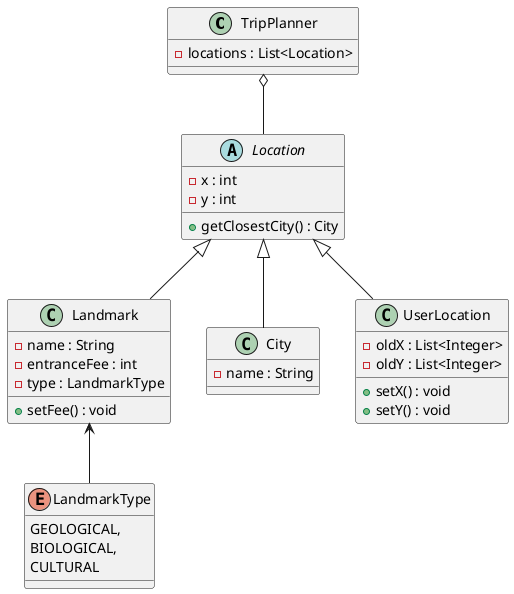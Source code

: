 @startuml
'https://plantuml.com/class-diagram

class TripPlanner{
- locations : List<Location>

}


abstract class Location{
- x : int
- y : int

+ getClosestCity() : City

}


class Landmark extends Location{
- name : String
- entranceFee : int
- type : LandmarkType
+ setFee() : void
}

enum LandmarkType {
GEOLOGICAL,
BIOLOGICAL,
CULTURAL
}

class City extends Location{
- name : String
}

class UserLocation extends Location{
- oldX : List<Integer>
- oldY : List<Integer>
+ setX() : void
+ setY() : void
}

TripPlanner o-- Location
Landmark <-- LandmarkType

@enduml